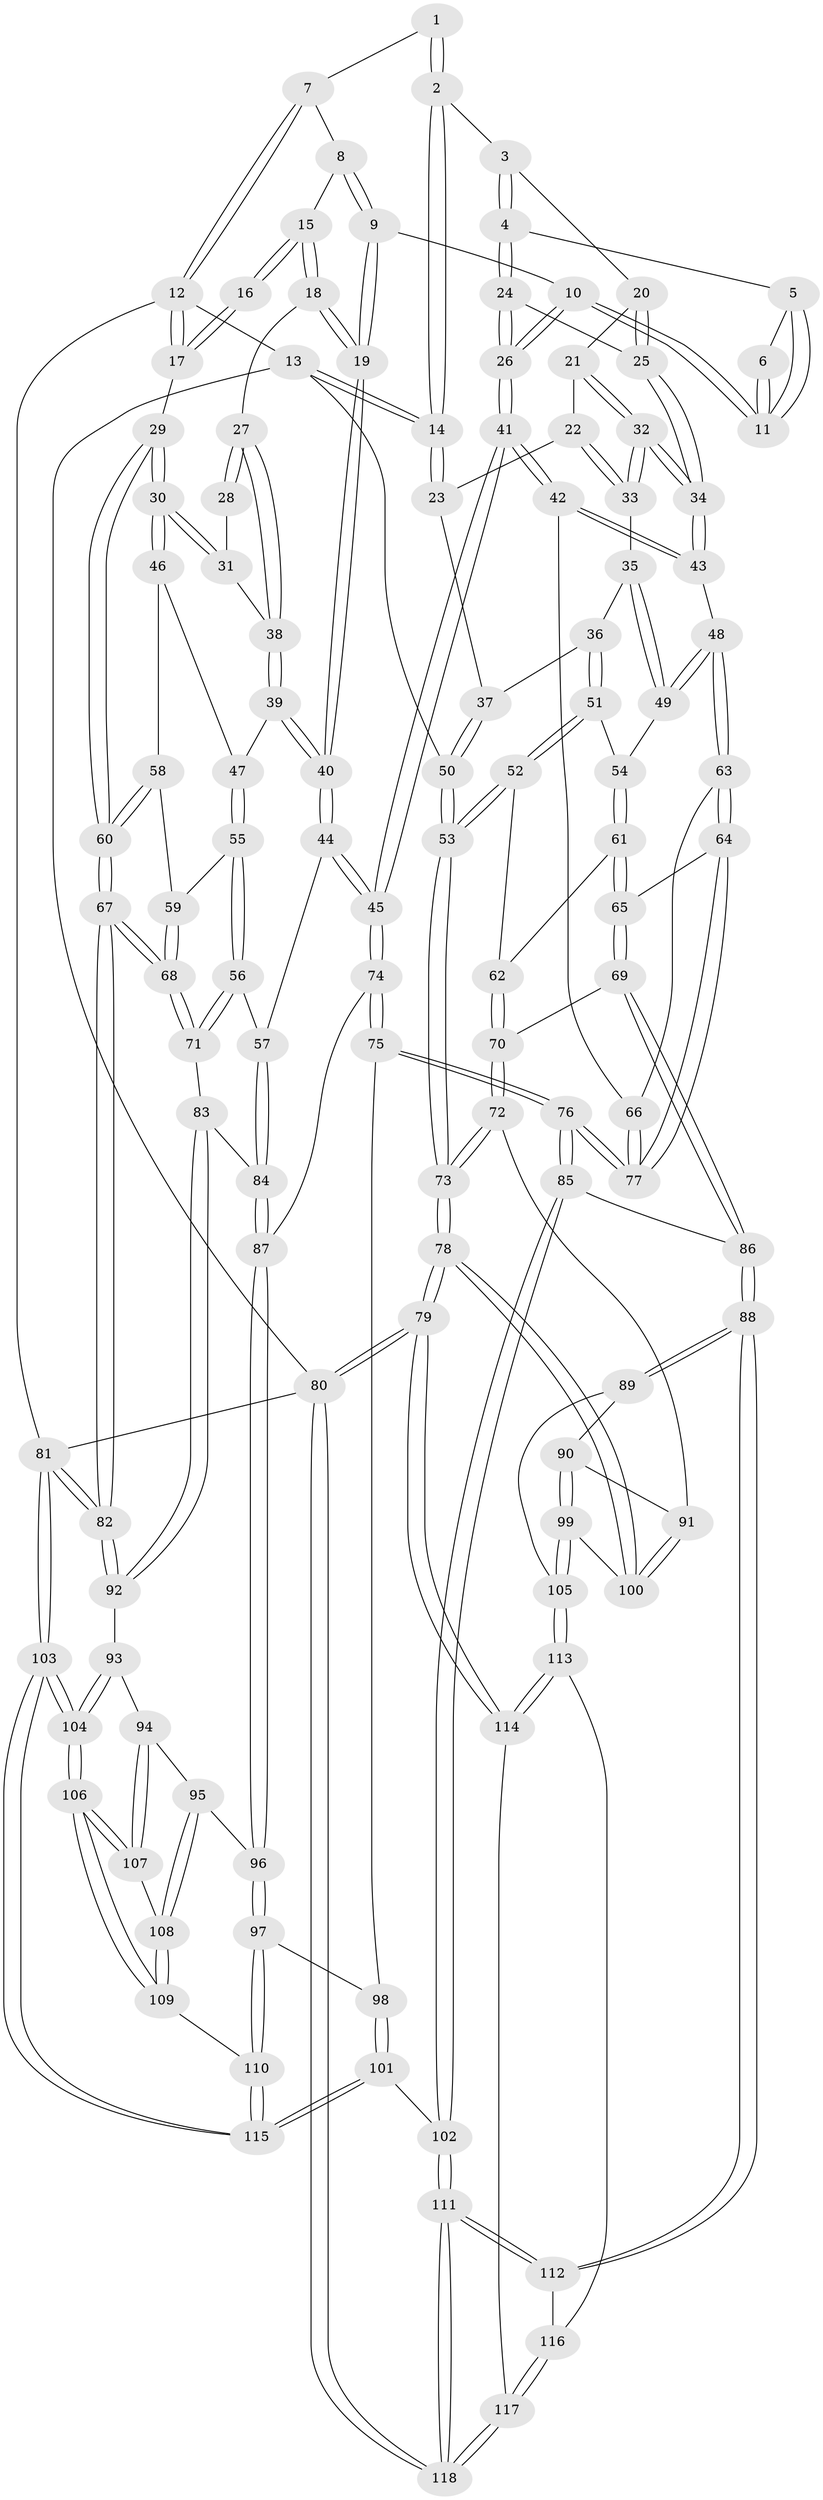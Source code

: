 // Generated by graph-tools (version 1.1) at 2025/11/02/27/25 16:11:58]
// undirected, 118 vertices, 292 edges
graph export_dot {
graph [start="1"]
  node [color=gray90,style=filled];
  1 [pos="+0.5244742776683229+0"];
  2 [pos="+0.19465696741004576+0"];
  3 [pos="+0.2841865730482422+0.04724812458816864"];
  4 [pos="+0.32255447896075645+0.08151692929568202"];
  5 [pos="+0.42760736147167705+0.048008541528552176"];
  6 [pos="+0.5098948231466732+0"];
  7 [pos="+0.7203360021933873+0"];
  8 [pos="+0.7343583352396202+0"];
  9 [pos="+0.681935510237854+0.06521874771796364"];
  10 [pos="+0.5390883645374683+0.16318671384002134"];
  11 [pos="+0.5256534837365728+0.11429555809414194"];
  12 [pos="+1+0"];
  13 [pos="+0+0"];
  14 [pos="+0+0"];
  15 [pos="+0.8476539660413305+0.06822987733003981"];
  16 [pos="+1+0.09278940552531938"];
  17 [pos="+1+0"];
  18 [pos="+0.8069250449697776+0.19681960709747578"];
  19 [pos="+0.7665702051139851+0.20778536108839504"];
  20 [pos="+0.23140519413482302+0.11890343933593002"];
  21 [pos="+0.17480173137268437+0.16828430443434042"];
  22 [pos="+0.17216713151418334+0.16859174579551756"];
  23 [pos="+0.08100077891813133+0.149513642345353"];
  24 [pos="+0.3518198977435894+0.12570939283925375"];
  25 [pos="+0.2732012764575955+0.23910756408125308"];
  26 [pos="+0.5062029191492444+0.2458418644598291"];
  27 [pos="+0.8259376674313081+0.20395035311448895"];
  28 [pos="+0.9493982214311911+0.14528110828079538"];
  29 [pos="+1+0.2922428375816297"];
  30 [pos="+1+0.29458903733319647"];
  31 [pos="+0.9238734329444097+0.23788704171989644"];
  32 [pos="+0.23880144267072345+0.26828550916035093"];
  33 [pos="+0.13888059804353206+0.26994552764672836"];
  34 [pos="+0.2603360163788623+0.28223465507141954"];
  35 [pos="+0.12606775942616605+0.27752626328366603"];
  36 [pos="+0.08557095982829416+0.2878748765320795"];
  37 [pos="+0.07452632606451988+0.2710444783915352"];
  38 [pos="+0.8704392467324741+0.24603937424228406"];
  39 [pos="+0.8765026943361801+0.29863926513472333"];
  40 [pos="+0.6829421393818453+0.31531157015756106"];
  41 [pos="+0.5195492479481953+0.3358496230434319"];
  42 [pos="+0.49516315202208344+0.3399648645902964"];
  43 [pos="+0.28035596757531844+0.3208042637003546"];
  44 [pos="+0.6233351481543129+0.37842327542399534"];
  45 [pos="+0.5714452067666925+0.3818301758440908"];
  46 [pos="+0.927742836924765+0.3324677335247252"];
  47 [pos="+0.890597387420986+0.33243659221912053"];
  48 [pos="+0.25026664013676114+0.3520494362206108"];
  49 [pos="+0.2134642797744532+0.35323888625980826"];
  50 [pos="+0+0.2087398365898056"];
  51 [pos="+0.08441385221223734+0.2972437410499617"];
  52 [pos="+0.026095219967046113+0.4166361939771425"];
  53 [pos="+0+0.48048762592445476"];
  54 [pos="+0.1702076416897265+0.36437740319594786"];
  55 [pos="+0.8219462700818361+0.42346625919969055"];
  56 [pos="+0.804092247880871+0.4307600895160104"];
  57 [pos="+0.7212758085685522+0.4266358999249071"];
  58 [pos="+0.9406632259555587+0.3878676770333565"];
  59 [pos="+0.920261173109905+0.4423638071556329"];
  60 [pos="+1+0.41012662630133917"];
  61 [pos="+0.10865495540311176+0.4284771755331145"];
  62 [pos="+0.04821771962478605+0.42384352000026476"];
  63 [pos="+0.2337508951587361+0.47655486349771764"];
  64 [pos="+0.21328321913228013+0.4924857665208097"];
  65 [pos="+0.20597430576192843+0.4970635233351219"];
  66 [pos="+0.31167285077801116+0.4901914269998474"];
  67 [pos="+1+0.5532034354891435"];
  68 [pos="+1+0.5529299101070603"];
  69 [pos="+0.17405850945637716+0.5784987577852011"];
  70 [pos="+0.1282447050000888+0.5781212619027335"];
  71 [pos="+0.9113238609679027+0.6035757739352414"];
  72 [pos="+0+0.6472581487824395"];
  73 [pos="+0+0.629515248999135"];
  74 [pos="+0.5304914263253747+0.5710691543002192"];
  75 [pos="+0.448066713817176+0.6841891167371317"];
  76 [pos="+0.4059927664630042+0.6942832229409153"];
  77 [pos="+0.387141351646925+0.6583308501999244"];
  78 [pos="+0+0.8210104127757797"];
  79 [pos="+0+1"];
  80 [pos="+0+1"];
  81 [pos="+1+1"];
  82 [pos="+1+0.8066698002086651"];
  83 [pos="+0.8534695734155232+0.6530884729710523"];
  84 [pos="+0.781010051287911+0.6428789833491937"];
  85 [pos="+0.38016918500143754+0.7098089575793078"];
  86 [pos="+0.2757979083012635+0.7481814461635447"];
  87 [pos="+0.729371824332127+0.6707511188998695"];
  88 [pos="+0.2667798149451548+0.7589171927668639"];
  89 [pos="+0.18772438226407395+0.7561724018239445"];
  90 [pos="+0.12362425095043694+0.7480261277994112"];
  91 [pos="+0.04322196612831183+0.727476231065894"];
  92 [pos="+0.8792558228119098+0.7564575706657842"];
  93 [pos="+0.8584539835565124+0.7953463049459505"];
  94 [pos="+0.7952559985175168+0.8180664869927826"];
  95 [pos="+0.72665677346116+0.8088739529746133"];
  96 [pos="+0.6928365041271345+0.7979881409873428"];
  97 [pos="+0.6504257179301526+0.8202566399042788"];
  98 [pos="+0.4838029412231696+0.7209186672233107"];
  99 [pos="+0.053039084870929266+0.8783945167308901"];
  100 [pos="+0.046586798768252384+0.8740417887449871"];
  101 [pos="+0.5336799840594967+1"];
  102 [pos="+0.5027567244879214+1"];
  103 [pos="+1+1"];
  104 [pos="+1+1"];
  105 [pos="+0.05637616615591384+0.8817629859530745"];
  106 [pos="+0.9193161926535285+1"];
  107 [pos="+0.8059263270051052+0.8955373562048423"];
  108 [pos="+0.762848763103254+0.9115656133806823"];
  109 [pos="+0.7563750509079568+0.9218042389176495"];
  110 [pos="+0.6206190678267375+1"];
  111 [pos="+0.3257145147861702+1"];
  112 [pos="+0.2588389257430384+0.8121981633283939"];
  113 [pos="+0.0628324652127116+0.8915025511383592"];
  114 [pos="+0+0.9525714827311073"];
  115 [pos="+0.5677017414118255+1"];
  116 [pos="+0.09460593822442806+0.916898663922754"];
  117 [pos="+0.09714654829103044+0.9581961051077844"];
  118 [pos="+0.17610361907131739+1"];
  1 -- 2;
  1 -- 2;
  1 -- 7;
  2 -- 3;
  2 -- 14;
  2 -- 14;
  3 -- 4;
  3 -- 4;
  3 -- 20;
  4 -- 5;
  4 -- 24;
  4 -- 24;
  5 -- 6;
  5 -- 11;
  5 -- 11;
  6 -- 11;
  6 -- 11;
  7 -- 8;
  7 -- 12;
  7 -- 12;
  8 -- 9;
  8 -- 9;
  8 -- 15;
  9 -- 10;
  9 -- 19;
  9 -- 19;
  10 -- 11;
  10 -- 11;
  10 -- 26;
  10 -- 26;
  12 -- 13;
  12 -- 17;
  12 -- 17;
  12 -- 81;
  13 -- 14;
  13 -- 14;
  13 -- 50;
  13 -- 80;
  14 -- 23;
  14 -- 23;
  15 -- 16;
  15 -- 16;
  15 -- 18;
  15 -- 18;
  16 -- 17;
  16 -- 17;
  17 -- 29;
  18 -- 19;
  18 -- 19;
  18 -- 27;
  19 -- 40;
  19 -- 40;
  20 -- 21;
  20 -- 25;
  20 -- 25;
  21 -- 22;
  21 -- 32;
  21 -- 32;
  22 -- 23;
  22 -- 33;
  22 -- 33;
  23 -- 37;
  24 -- 25;
  24 -- 26;
  24 -- 26;
  25 -- 34;
  25 -- 34;
  26 -- 41;
  26 -- 41;
  27 -- 28;
  27 -- 28;
  27 -- 38;
  27 -- 38;
  28 -- 31;
  29 -- 30;
  29 -- 30;
  29 -- 60;
  29 -- 60;
  30 -- 31;
  30 -- 31;
  30 -- 46;
  30 -- 46;
  31 -- 38;
  32 -- 33;
  32 -- 33;
  32 -- 34;
  32 -- 34;
  33 -- 35;
  34 -- 43;
  34 -- 43;
  35 -- 36;
  35 -- 49;
  35 -- 49;
  36 -- 37;
  36 -- 51;
  36 -- 51;
  37 -- 50;
  37 -- 50;
  38 -- 39;
  38 -- 39;
  39 -- 40;
  39 -- 40;
  39 -- 47;
  40 -- 44;
  40 -- 44;
  41 -- 42;
  41 -- 42;
  41 -- 45;
  41 -- 45;
  42 -- 43;
  42 -- 43;
  42 -- 66;
  43 -- 48;
  44 -- 45;
  44 -- 45;
  44 -- 57;
  45 -- 74;
  45 -- 74;
  46 -- 47;
  46 -- 58;
  47 -- 55;
  47 -- 55;
  48 -- 49;
  48 -- 49;
  48 -- 63;
  48 -- 63;
  49 -- 54;
  50 -- 53;
  50 -- 53;
  51 -- 52;
  51 -- 52;
  51 -- 54;
  52 -- 53;
  52 -- 53;
  52 -- 62;
  53 -- 73;
  53 -- 73;
  54 -- 61;
  54 -- 61;
  55 -- 56;
  55 -- 56;
  55 -- 59;
  56 -- 57;
  56 -- 71;
  56 -- 71;
  57 -- 84;
  57 -- 84;
  58 -- 59;
  58 -- 60;
  58 -- 60;
  59 -- 68;
  59 -- 68;
  60 -- 67;
  60 -- 67;
  61 -- 62;
  61 -- 65;
  61 -- 65;
  62 -- 70;
  62 -- 70;
  63 -- 64;
  63 -- 64;
  63 -- 66;
  64 -- 65;
  64 -- 77;
  64 -- 77;
  65 -- 69;
  65 -- 69;
  66 -- 77;
  66 -- 77;
  67 -- 68;
  67 -- 68;
  67 -- 82;
  67 -- 82;
  68 -- 71;
  68 -- 71;
  69 -- 70;
  69 -- 86;
  69 -- 86;
  70 -- 72;
  70 -- 72;
  71 -- 83;
  72 -- 73;
  72 -- 73;
  72 -- 91;
  73 -- 78;
  73 -- 78;
  74 -- 75;
  74 -- 75;
  74 -- 87;
  75 -- 76;
  75 -- 76;
  75 -- 98;
  76 -- 77;
  76 -- 77;
  76 -- 85;
  76 -- 85;
  78 -- 79;
  78 -- 79;
  78 -- 100;
  78 -- 100;
  79 -- 80;
  79 -- 80;
  79 -- 114;
  79 -- 114;
  80 -- 118;
  80 -- 118;
  80 -- 81;
  81 -- 82;
  81 -- 82;
  81 -- 103;
  81 -- 103;
  82 -- 92;
  82 -- 92;
  83 -- 84;
  83 -- 92;
  83 -- 92;
  84 -- 87;
  84 -- 87;
  85 -- 86;
  85 -- 102;
  85 -- 102;
  86 -- 88;
  86 -- 88;
  87 -- 96;
  87 -- 96;
  88 -- 89;
  88 -- 89;
  88 -- 112;
  88 -- 112;
  89 -- 90;
  89 -- 105;
  90 -- 91;
  90 -- 99;
  90 -- 99;
  91 -- 100;
  91 -- 100;
  92 -- 93;
  93 -- 94;
  93 -- 104;
  93 -- 104;
  94 -- 95;
  94 -- 107;
  94 -- 107;
  95 -- 96;
  95 -- 108;
  95 -- 108;
  96 -- 97;
  96 -- 97;
  97 -- 98;
  97 -- 110;
  97 -- 110;
  98 -- 101;
  98 -- 101;
  99 -- 100;
  99 -- 105;
  99 -- 105;
  101 -- 102;
  101 -- 115;
  101 -- 115;
  102 -- 111;
  102 -- 111;
  103 -- 104;
  103 -- 104;
  103 -- 115;
  103 -- 115;
  104 -- 106;
  104 -- 106;
  105 -- 113;
  105 -- 113;
  106 -- 107;
  106 -- 107;
  106 -- 109;
  106 -- 109;
  107 -- 108;
  108 -- 109;
  108 -- 109;
  109 -- 110;
  110 -- 115;
  110 -- 115;
  111 -- 112;
  111 -- 112;
  111 -- 118;
  111 -- 118;
  112 -- 116;
  113 -- 114;
  113 -- 114;
  113 -- 116;
  114 -- 117;
  116 -- 117;
  116 -- 117;
  117 -- 118;
  117 -- 118;
}
